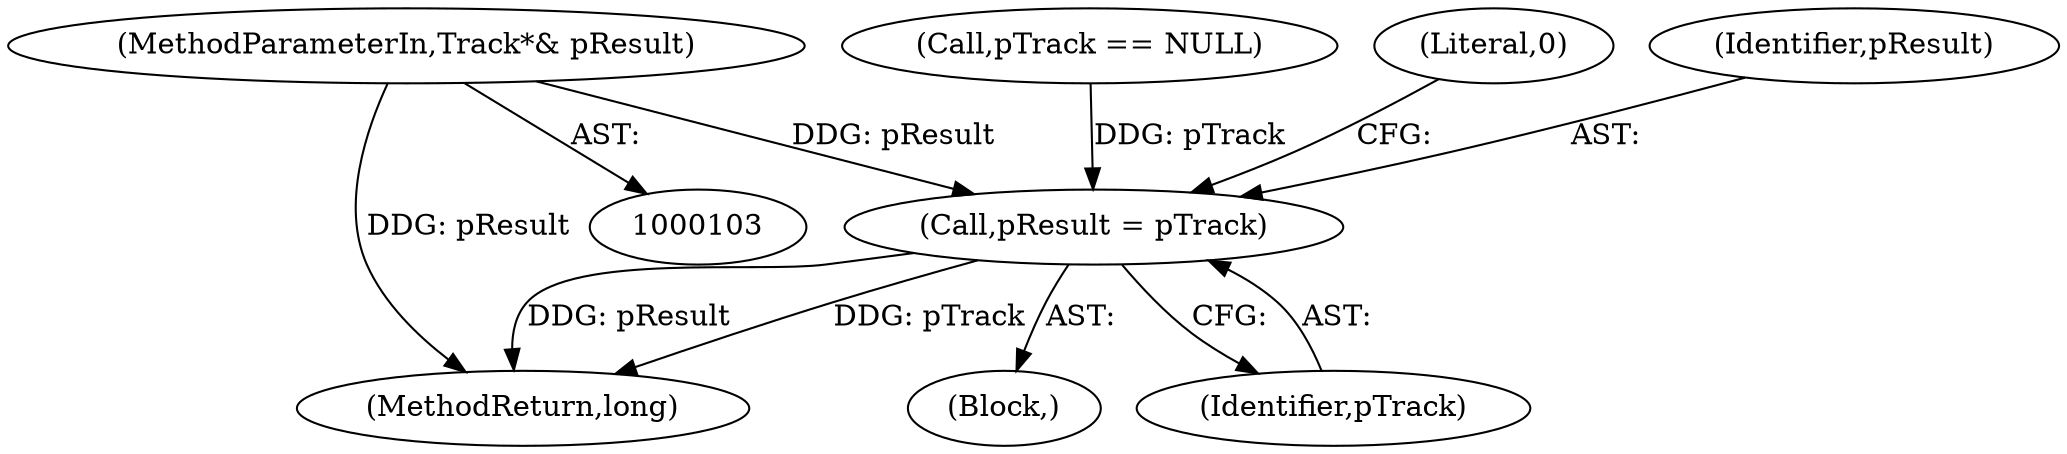 digraph "1_Android_04839626ed859623901ebd3a5fd483982186b59d_17@pointer" {
"1000108" [label="(MethodParameterIn,Track*& pResult)"];
"1000142" [label="(Call,pResult = pTrack)"];
"1000147" [label="(MethodReturn,long)"];
"1000109" [label="(Block,)"];
"1000108" [label="(MethodParameterIn,Track*& pResult)"];
"1000122" [label="(Call,pTrack == NULL)"];
"1000142" [label="(Call,pResult = pTrack)"];
"1000144" [label="(Identifier,pTrack)"];
"1000146" [label="(Literal,0)"];
"1000143" [label="(Identifier,pResult)"];
"1000108" -> "1000103"  [label="AST: "];
"1000108" -> "1000147"  [label="DDG: pResult"];
"1000108" -> "1000142"  [label="DDG: pResult"];
"1000142" -> "1000109"  [label="AST: "];
"1000142" -> "1000144"  [label="CFG: "];
"1000143" -> "1000142"  [label="AST: "];
"1000144" -> "1000142"  [label="AST: "];
"1000146" -> "1000142"  [label="CFG: "];
"1000142" -> "1000147"  [label="DDG: pTrack"];
"1000142" -> "1000147"  [label="DDG: pResult"];
"1000122" -> "1000142"  [label="DDG: pTrack"];
}
